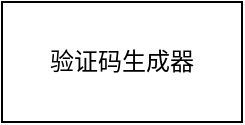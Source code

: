<mxfile version="22.0.2" type="device">
  <diagram name="Page-1" id="3yDmCaq6T7MlL1hhfkK6">
    <mxGraphModel dx="909" dy="692" grid="1" gridSize="10" guides="1" tooltips="1" connect="1" arrows="1" fold="1" page="1" pageScale="1" pageWidth="827" pageHeight="1169" math="0" shadow="0">
      <root>
        <mxCell id="0" />
        <mxCell id="1" parent="0" />
        <mxCell id="L-nCTkzNUkyROg0fJrAm-2" value="验证码生成器" style="rounded=0;whiteSpace=wrap;html=1;" vertex="1" parent="1">
          <mxGeometry x="270" y="130" width="120" height="60" as="geometry" />
        </mxCell>
      </root>
    </mxGraphModel>
  </diagram>
</mxfile>
